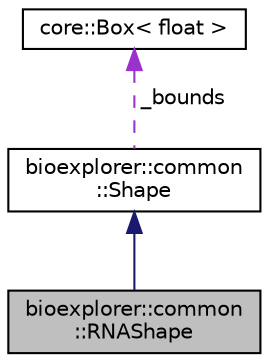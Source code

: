 digraph "bioexplorer::common::RNAShape"
{
 // LATEX_PDF_SIZE
  edge [fontname="Helvetica",fontsize="10",labelfontname="Helvetica",labelfontsize="10"];
  node [fontname="Helvetica",fontsize="10",shape=record];
  Node1 [label="bioexplorer::common\l::RNAShape",height=0.2,width=0.4,color="black", fillcolor="grey75", style="filled", fontcolor="black",tooltip=" "];
  Node2 -> Node1 [dir="back",color="midnightblue",fontsize="10",style="solid",fontname="Helvetica"];
  Node2 [label="bioexplorer::common\l::Shape",height=0.2,width=0.4,color="black", fillcolor="white", style="filled",URL="$dc/d78/classbioexplorer_1_1common_1_1Shape.html",tooltip="The shape class allows the creation of 3D shapes generated by a number of element instances...."];
  Node3 -> Node2 [dir="back",color="darkorchid3",fontsize="10",style="dashed",label=" _bounds" ,fontname="Helvetica"];
  Node3 [label="core::Box\< float \>",height=0.2,width=0.4,color="black", fillcolor="white", style="filled",URL="$df/d44/classcore_1_1Box.html",tooltip=" "];
}
